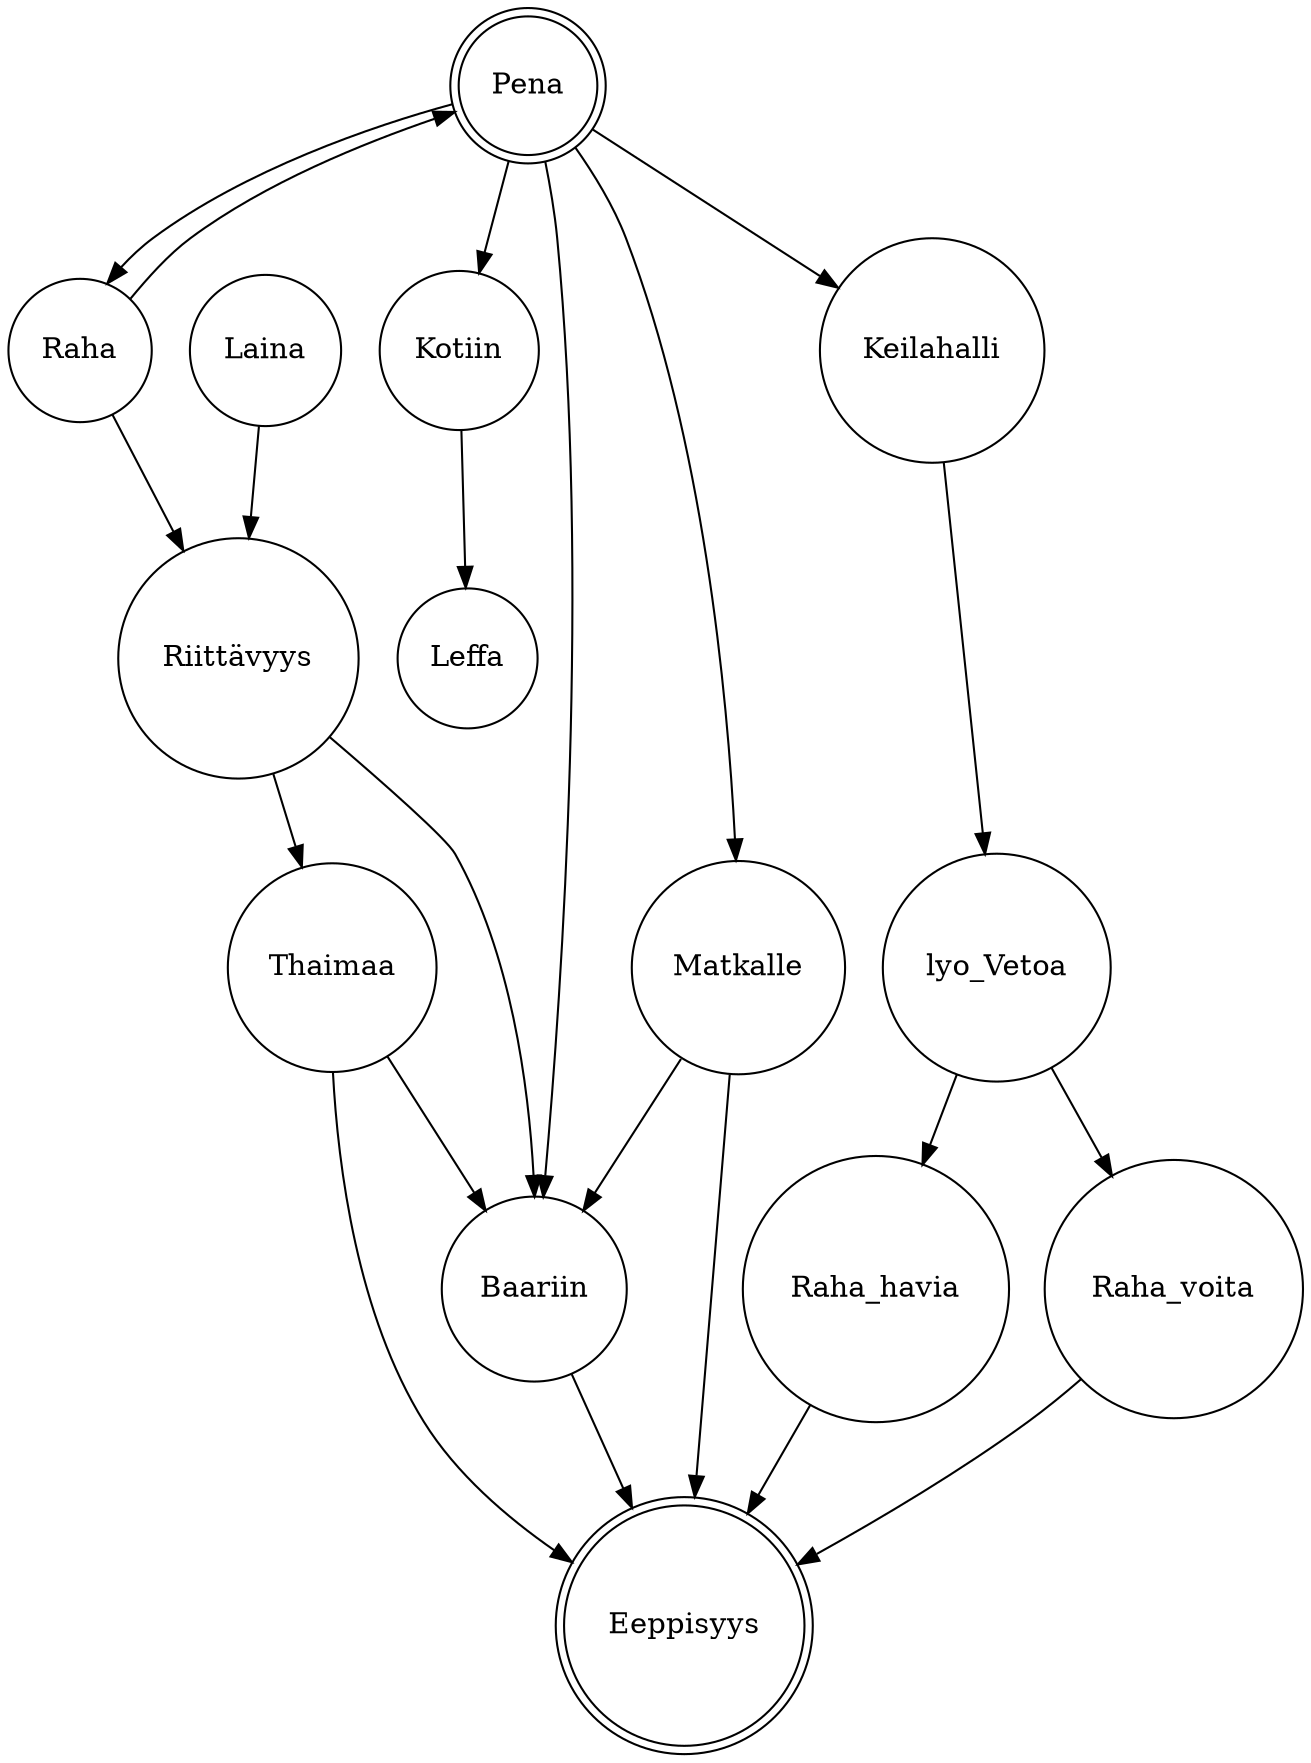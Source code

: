 digraph finite_state_machine {
rankdir=Pena;
node [shape = doublecircle]; Pena; Eeppisyys;
node [shape = circle];
	Pena -> Raha;
	Pena -> Kotiin;
	Pena -> Baariin;
	Pena -> Matkalle;
	Pena -> Keilahalli;
	Kotiin -> Leffa;
	Raha -> Pena;
	Raha -> Riittävyys;
	Keilahalli -> lyo_Vetoa;
	lyo_Vetoa -> Raha_havia;
	lyo_Vetoa -> Raha_voita;
	Raha_havia -> Eeppisyys;
	Raha_voita -> Eeppisyys;
	Laina -> Riittävyys;
	Matkalle -> Baariin;
	Matkalle -> Eeppisyys;
	Riittävyys -> Baariin;
	Riittävyys -> Thaimaa;
	Baariin -> Eeppisyys;
	Thaimaa -> Baariin;
	Thaimaa -> Eeppisyys;
}
